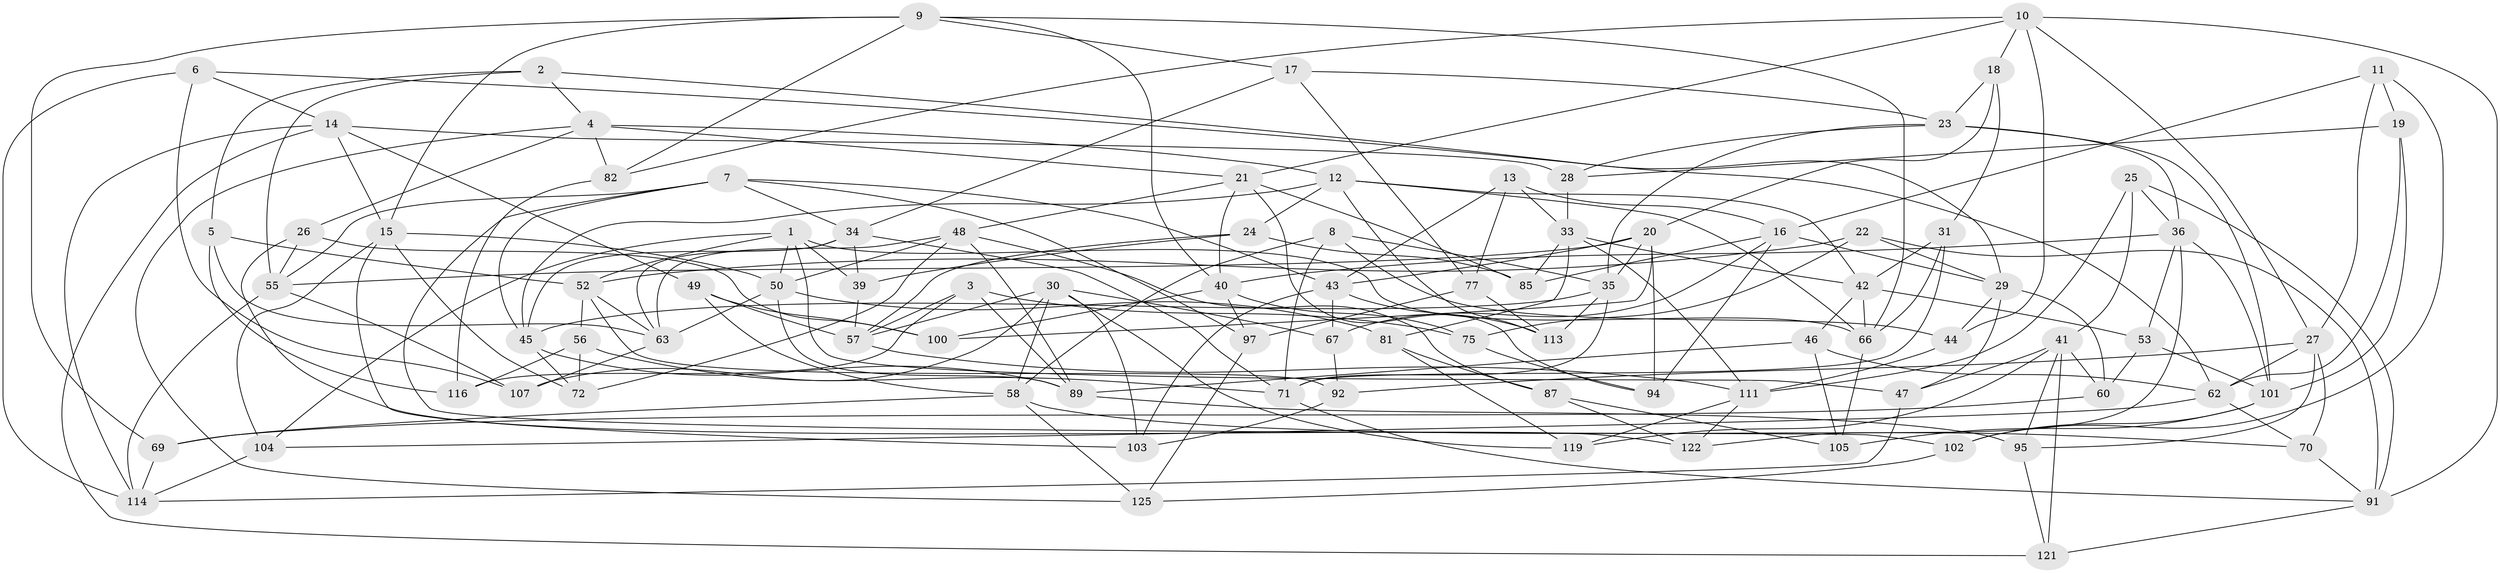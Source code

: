 // Generated by graph-tools (version 1.1) at 2025/52/02/27/25 19:52:29]
// undirected, 89 vertices, 217 edges
graph export_dot {
graph [start="1"]
  node [color=gray90,style=filled];
  1 [super="+80"];
  2;
  3;
  4 [super="+38"];
  5;
  6;
  7 [super="+115"];
  8;
  9 [super="+54"];
  10 [super="+99"];
  11;
  12 [super="+51"];
  13;
  14 [super="+32"];
  15 [super="+90"];
  16 [super="+120"];
  17;
  18;
  19;
  20 [super="+86"];
  21 [super="+79"];
  22;
  23 [super="+109"];
  24;
  25;
  26;
  27 [super="+123"];
  28;
  29 [super="+76"];
  30 [super="+112"];
  31;
  33 [super="+64"];
  34 [super="+118"];
  35 [super="+88"];
  36 [super="+37"];
  39;
  40 [super="+59"];
  41 [super="+65"];
  42 [super="+61"];
  43 [super="+74"];
  44;
  45 [super="+78"];
  46;
  47;
  48 [super="+73"];
  49;
  50 [super="+106"];
  52 [super="+83"];
  53;
  55 [super="+110"];
  56;
  57 [super="+96"];
  58 [super="+98"];
  60;
  62 [super="+93"];
  63 [super="+68"];
  66 [super="+124"];
  67;
  69;
  70;
  71 [super="+84"];
  72;
  75;
  77;
  81;
  82;
  85;
  87;
  89 [super="+108"];
  91 [super="+128"];
  92;
  94;
  95;
  97;
  100;
  101 [super="+117"];
  102;
  103;
  104;
  105;
  107;
  111 [super="+127"];
  113;
  114 [super="+126"];
  116;
  119;
  121;
  122;
  125;
  1 -- 104;
  1 -- 39;
  1 -- 66;
  1 -- 52;
  1 -- 47;
  1 -- 50;
  2 -- 5;
  2 -- 4;
  2 -- 29;
  2 -- 55;
  3 -- 57;
  3 -- 116;
  3 -- 89;
  3 -- 75;
  4 -- 26;
  4 -- 82;
  4 -- 12;
  4 -- 125;
  4 -- 21;
  5 -- 116;
  5 -- 52;
  5 -- 63;
  6 -- 14;
  6 -- 107;
  6 -- 62;
  6 -- 114;
  7 -- 45;
  7 -- 43;
  7 -- 34;
  7 -- 97;
  7 -- 55;
  7 -- 102;
  8 -- 44;
  8 -- 58;
  8 -- 35;
  8 -- 71;
  9 -- 69;
  9 -- 40;
  9 -- 15;
  9 -- 82;
  9 -- 66;
  9 -- 17;
  10 -- 27;
  10 -- 44;
  10 -- 18;
  10 -- 91;
  10 -- 82;
  10 -- 21;
  11 -- 16;
  11 -- 102;
  11 -- 19;
  11 -- 27;
  12 -- 24;
  12 -- 113;
  12 -- 42;
  12 -- 45;
  12 -- 66;
  13 -- 33;
  13 -- 77;
  13 -- 16;
  13 -- 43;
  14 -- 49;
  14 -- 114;
  14 -- 121;
  14 -- 28;
  14 -- 15;
  15 -- 72;
  15 -- 103;
  15 -- 104;
  15 -- 50;
  16 -- 85;
  16 -- 29;
  16 -- 67;
  16 -- 94;
  17 -- 34;
  17 -- 77;
  17 -- 23;
  18 -- 31;
  18 -- 23;
  18 -- 20;
  19 -- 28;
  19 -- 101;
  19 -- 62;
  20 -- 35;
  20 -- 94;
  20 -- 100;
  20 -- 43;
  20 -- 55;
  21 -- 94;
  21 -- 40;
  21 -- 48;
  21 -- 85;
  22 -- 75;
  22 -- 29;
  22 -- 52;
  22 -- 91;
  23 -- 101;
  23 -- 28;
  23 -- 35;
  23 -- 36;
  24 -- 85;
  24 -- 39;
  24 -- 57;
  25 -- 111;
  25 -- 36;
  25 -- 91;
  25 -- 41;
  26 -- 55;
  26 -- 100;
  26 -- 122;
  27 -- 70;
  27 -- 92;
  27 -- 95;
  27 -- 62;
  28 -- 33;
  29 -- 47;
  29 -- 44;
  29 -- 60;
  30 -- 57;
  30 -- 103;
  30 -- 107;
  30 -- 67;
  30 -- 119;
  30 -- 58;
  31 -- 42;
  31 -- 66;
  31 -- 71;
  33 -- 42;
  33 -- 81;
  33 -- 85;
  33 -- 111;
  34 -- 45;
  34 -- 71;
  34 -- 63;
  34 -- 39;
  35 -- 113;
  35 -- 45;
  35 -- 71;
  36 -- 53;
  36 -- 40;
  36 -- 122;
  36 -- 101;
  39 -- 57;
  40 -- 97;
  40 -- 75;
  40 -- 100;
  41 -- 95;
  41 -- 60;
  41 -- 119;
  41 -- 47;
  41 -- 121;
  42 -- 66;
  42 -- 53;
  42 -- 46;
  43 -- 103;
  43 -- 113;
  43 -- 67;
  44 -- 111;
  45 -- 72;
  45 -- 89;
  46 -- 62;
  46 -- 105;
  46 -- 89;
  47 -- 114;
  48 -- 50;
  48 -- 63;
  48 -- 89;
  48 -- 72;
  48 -- 87;
  49 -- 100;
  49 -- 57;
  49 -- 58;
  50 -- 81;
  50 -- 63;
  50 -- 89;
  52 -- 56;
  52 -- 92;
  52 -- 63;
  53 -- 60;
  53 -- 101;
  55 -- 114;
  55 -- 107;
  56 -- 72;
  56 -- 116;
  56 -- 71;
  57 -- 111;
  58 -- 69;
  58 -- 70;
  58 -- 125;
  60 -- 69;
  62 -- 104;
  62 -- 70;
  63 -- 107;
  66 -- 105;
  67 -- 92;
  69 -- 114;
  70 -- 91;
  71 -- 91;
  75 -- 94;
  77 -- 97;
  77 -- 113;
  81 -- 87;
  81 -- 119;
  82 -- 116;
  87 -- 122;
  87 -- 105;
  89 -- 95;
  91 -- 121;
  92 -- 103;
  95 -- 121;
  97 -- 125;
  101 -- 105;
  101 -- 102;
  102 -- 125;
  104 -- 114;
  111 -- 122;
  111 -- 119;
}

